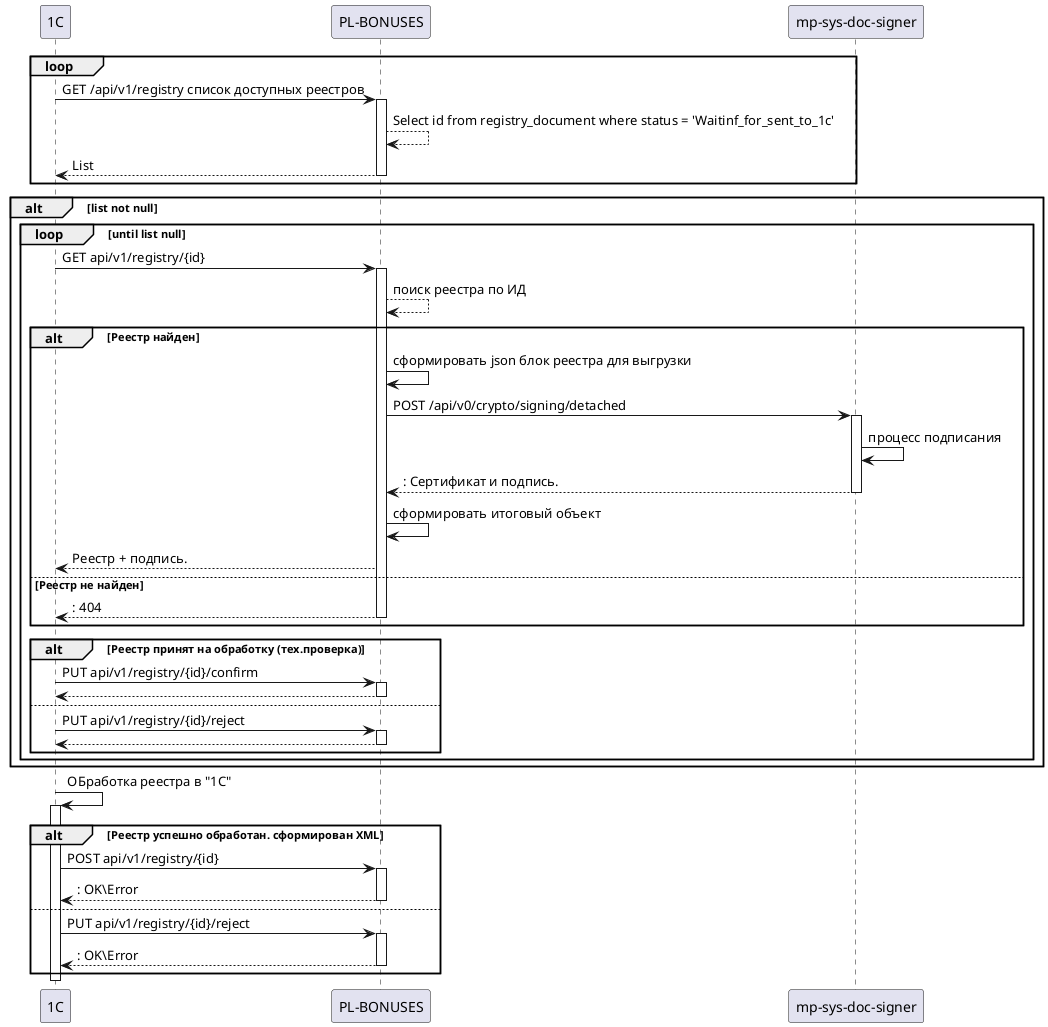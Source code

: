 @startuml
''actor user_1c
participant "1C" as 1c
participant "PL-BONUSES" as bonus
participant "mp-sys-doc-signer" as sig
loop
    1c -> bonus++ : GET /api/v1/registry список доступных реестров
    bonus --> bonus : Select id from registry_document where status = 'Waitinf_for_sent_to_1c'
    return List
end
alt list not null
    loop until list null
        1c -> bonus++ : GET api/v1/registry/{id}
        bonus --> bonus : поиск реестра по ИД
        alt Реестр найден
            bonus -> bonus : сформировать json блок реестра для выгрузки
            bonus -> sig++ : POST /api/v0/crypto/signing/detached
            sig -> sig : процесс подписания
            return : Сертификат и подпись.
            bonus -> bonus : сформировать итоговый объект
            bonus --> 1c : Реестр + подпись.
        else Реестр не найден
            return : 404
        end
        alt Реестр принят на обработку (тех.проверка)
            1c -> bonus++ : PUT api/v1/registry/{id}/confirm
            return
        else
            1c -> bonus++ : PUT api/v1/registry/{id}/reject
            return
        end
    end
end

1c -> 1c++ : ОБработка реестра в "1C"
alt Реестр успешно обработан. сформирован XML
1c -> bonus++ : POST api/v1/registry/{id}
return : OK\Error
else
1c -> bonus++ : PUT api/v1/registry/{id}/reject
return : OK\Error
end
1c--
@enduml